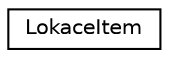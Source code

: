 digraph "Graphical Class Hierarchy"
{
  edge [fontname="Helvetica",fontsize="10",labelfontname="Helvetica",labelfontsize="10"];
  node [fontname="Helvetica",fontsize="10",shape=record];
  rankdir="LR";
  Node1 [label="LokaceItem",height=0.2,width=0.4,color="black", fillcolor="white", style="filled",URL="$class_lokace_item.html",tooltip="Trida, ktera ma za ucel propojit a osetrit propojeni mezi Itemem v Mistnosti a mezi Hrdinou..."];
}
